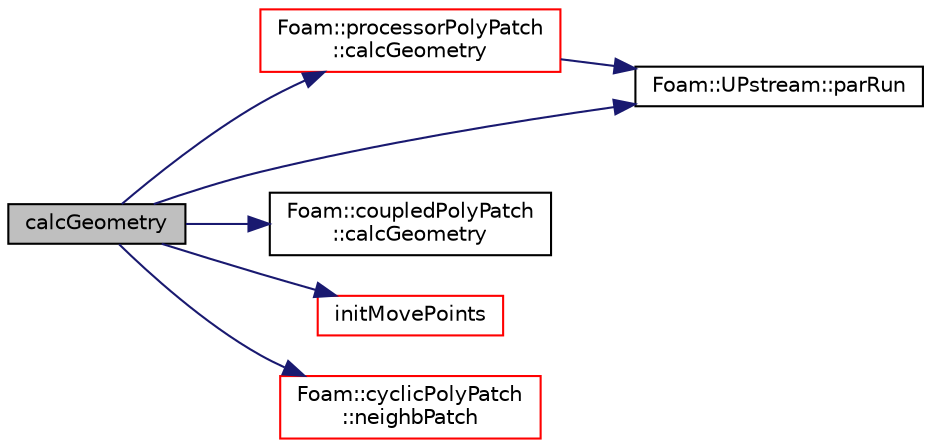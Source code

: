 digraph "calcGeometry"
{
  bgcolor="transparent";
  edge [fontname="Helvetica",fontsize="10",labelfontname="Helvetica",labelfontsize="10"];
  node [fontname="Helvetica",fontsize="10",shape=record];
  rankdir="LR";
  Node1 [label="calcGeometry",height=0.2,width=0.4,color="black", fillcolor="grey75", style="filled", fontcolor="black"];
  Node1 -> Node2 [color="midnightblue",fontsize="10",style="solid",fontname="Helvetica"];
  Node2 [label="Foam::processorPolyPatch\l::calcGeometry",height=0.2,width=0.4,color="red",URL="$a02035.html#a58bb4c0382e9ee570811fb3f005a0a97",tooltip="Calculate the patch geometry. "];
  Node2 -> Node3 [color="midnightblue",fontsize="10",style="solid",fontname="Helvetica"];
  Node3 [label="Foam::UPstream::parRun",height=0.2,width=0.4,color="black",URL="$a02862.html#adbb27f04b5705440fb8b09f278059011",tooltip="Is this a parallel run? "];
  Node1 -> Node4 [color="midnightblue",fontsize="10",style="solid",fontname="Helvetica"];
  Node4 [label="Foam::coupledPolyPatch\l::calcGeometry",height=0.2,width=0.4,color="black",URL="$a00426.html#a3a90e31db0e575e691c86486f1e5295d",tooltip="Calculate the patch geometry. "];
  Node1 -> Node5 [color="midnightblue",fontsize="10",style="solid",fontname="Helvetica"];
  Node5 [label="initMovePoints",height=0.2,width=0.4,color="red",URL="$a02023.html#a2bad1de417e8eb8f09a4ed66147a3274",tooltip="Initialise the patches for moving points. "];
  Node1 -> Node6 [color="midnightblue",fontsize="10",style="solid",fontname="Helvetica"];
  Node6 [label="Foam::cyclicPolyPatch\l::neighbPatch",height=0.2,width=0.4,color="red",URL="$a00491.html#a49d80ca28e191e7195db3ec436dea127"];
  Node1 -> Node3 [color="midnightblue",fontsize="10",style="solid",fontname="Helvetica"];
}
